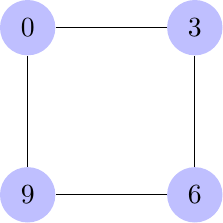 \documentclass[tikz]{standalone}
\usetikzlibrary{calc, positioning}
\begin{document}
\begin{tikzpicture}[%
    every node/.style = {circle, fill=blue!25, minimum size=2em}]

    \node (0) at (0,0) {0};
    \node (3) [right=4em of 0] {3};
    \node (6) [below=4em of 3] {6};
    \node (9) [left=4em of 6] {9};

    \foreach \Source/\Target in {
        0/3,
        0/9,
        3/6,
        6/9}
        \draw (\Source) to (\Target);
\end{tikzpicture}
\end{document}
